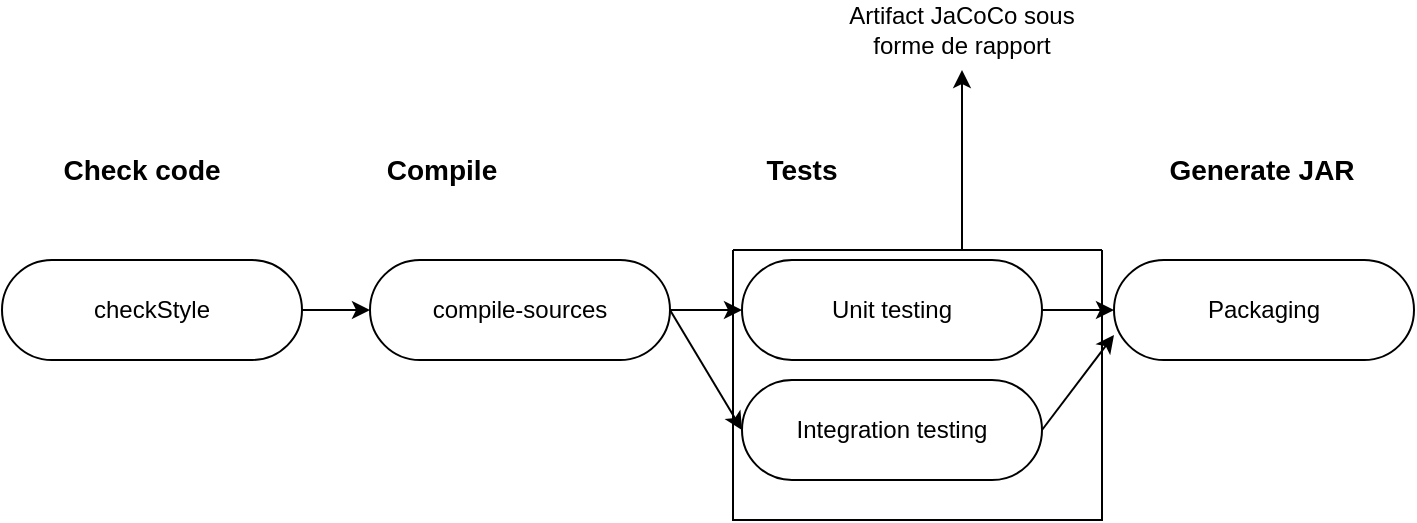 <mxfile version="20.6.2" type="github">
  <diagram id="ht-V4iF29CH4IZI57DqI" name="Page-1">
    <mxGraphModel dx="1422" dy="724" grid="1" gridSize="10" guides="1" tooltips="1" connect="1" arrows="1" fold="1" page="1" pageScale="1" pageWidth="827" pageHeight="1169" math="0" shadow="0">
      <root>
        <mxCell id="0" />
        <mxCell id="1" parent="0" />
        <mxCell id="3dlOlV58bcQAHPRkIFv3-1" value="compile-sources" style="rounded=1;whiteSpace=wrap;html=1;arcSize=50;" parent="1" vertex="1">
          <mxGeometry x="264" y="270" width="150" height="50" as="geometry" />
        </mxCell>
        <mxCell id="3dlOlV58bcQAHPRkIFv3-2" value="Unit testing" style="rounded=1;whiteSpace=wrap;html=1;arcSize=50;" parent="1" vertex="1">
          <mxGeometry x="450" y="270" width="150" height="50" as="geometry" />
        </mxCell>
        <mxCell id="3dlOlV58bcQAHPRkIFv3-3" value="checkStyle" style="rounded=1;whiteSpace=wrap;html=1;arcSize=50;" parent="1" vertex="1">
          <mxGeometry x="80" y="270" width="150" height="50" as="geometry" />
        </mxCell>
        <mxCell id="3dlOlV58bcQAHPRkIFv3-5" value="Check code" style="text;html=1;strokeColor=none;fillColor=none;align=center;verticalAlign=middle;whiteSpace=wrap;rounded=0;fontStyle=1;fontSize=14;" parent="1" vertex="1">
          <mxGeometry x="100" y="210" width="100" height="30" as="geometry" />
        </mxCell>
        <mxCell id="3dlOlV58bcQAHPRkIFv3-6" value="Compile" style="text;html=1;strokeColor=none;fillColor=none;align=center;verticalAlign=middle;whiteSpace=wrap;rounded=0;fontStyle=1;fontSize=14;" parent="1" vertex="1">
          <mxGeometry x="270" y="210" width="60" height="30" as="geometry" />
        </mxCell>
        <mxCell id="3dlOlV58bcQAHPRkIFv3-7" value="Tests" style="text;html=1;strokeColor=none;fillColor=none;align=center;verticalAlign=middle;whiteSpace=wrap;rounded=0;fontStyle=1;fontSize=14;" parent="1" vertex="1">
          <mxGeometry x="450" y="210" width="60" height="30" as="geometry" />
        </mxCell>
        <mxCell id="ZBFyQJhiL3zC4PrrTLVV-16" value="Artifact JaCoCo sous forme de rapport" style="text;html=1;strokeColor=none;fillColor=none;align=center;verticalAlign=middle;whiteSpace=wrap;rounded=0;" parent="1" vertex="1">
          <mxGeometry x="490" y="140" width="140" height="30" as="geometry" />
        </mxCell>
        <mxCell id="V4-uSTyftONZ9XiFdk4Q-1" value="" style="endArrow=classic;html=1;rounded=0;exitX=1;exitY=0.5;exitDx=0;exitDy=0;entryX=0;entryY=0.5;entryDx=0;entryDy=0;" parent="1" source="3dlOlV58bcQAHPRkIFv3-3" target="3dlOlV58bcQAHPRkIFv3-1" edge="1">
          <mxGeometry width="50" height="50" relative="1" as="geometry">
            <mxPoint x="390" y="400" as="sourcePoint" />
            <mxPoint x="440" y="350" as="targetPoint" />
          </mxGeometry>
        </mxCell>
        <mxCell id="V4-uSTyftONZ9XiFdk4Q-2" value="" style="endArrow=classic;html=1;rounded=0;entryX=0;entryY=0.5;entryDx=0;entryDy=0;exitX=1;exitY=0.5;exitDx=0;exitDy=0;" parent="1" source="3dlOlV58bcQAHPRkIFv3-1" target="3dlOlV58bcQAHPRkIFv3-2" edge="1">
          <mxGeometry width="50" height="50" relative="1" as="geometry">
            <mxPoint x="420" y="295" as="sourcePoint" />
            <mxPoint x="448" y="294.71" as="targetPoint" />
          </mxGeometry>
        </mxCell>
        <mxCell id="V4-uSTyftONZ9XiFdk4Q-3" value="Generate JAR" style="text;html=1;strokeColor=none;fillColor=none;align=center;verticalAlign=middle;whiteSpace=wrap;rounded=0;fontStyle=1;fontSize=14;" parent="1" vertex="1">
          <mxGeometry x="660" y="210" width="100" height="30" as="geometry" />
        </mxCell>
        <mxCell id="V4-uSTyftONZ9XiFdk4Q-6" value="Packaging" style="rounded=1;whiteSpace=wrap;html=1;arcSize=50;" parent="1" vertex="1">
          <mxGeometry x="636" y="270" width="150" height="50" as="geometry" />
        </mxCell>
        <mxCell id="V4-uSTyftONZ9XiFdk4Q-7" value="" style="endArrow=classic;html=1;rounded=0;entryX=0;entryY=0.5;entryDx=0;entryDy=0;exitX=1;exitY=0.5;exitDx=0;exitDy=0;" parent="1" target="V4-uSTyftONZ9XiFdk4Q-6" edge="1">
          <mxGeometry width="50" height="50" relative="1" as="geometry">
            <mxPoint x="600" y="295" as="sourcePoint" />
            <mxPoint x="634" y="294.71" as="targetPoint" />
          </mxGeometry>
        </mxCell>
        <mxCell id="9HSxOZsEsiPeGzIOGw9z-1" value="Integration testing" style="rounded=1;whiteSpace=wrap;html=1;arcSize=50;" vertex="1" parent="1">
          <mxGeometry x="450" y="330" width="150" height="50" as="geometry" />
        </mxCell>
        <mxCell id="9HSxOZsEsiPeGzIOGw9z-2" value="" style="endArrow=classic;html=1;rounded=0;entryX=0;entryY=0.5;entryDx=0;entryDy=0;exitX=1;exitY=0.5;exitDx=0;exitDy=0;" edge="1" parent="1" source="3dlOlV58bcQAHPRkIFv3-1" target="9HSxOZsEsiPeGzIOGw9z-1">
          <mxGeometry width="50" height="50" relative="1" as="geometry">
            <mxPoint x="360" y="410" as="sourcePoint" />
            <mxPoint x="410" y="360" as="targetPoint" />
          </mxGeometry>
        </mxCell>
        <mxCell id="9HSxOZsEsiPeGzIOGw9z-3" value="" style="endArrow=classic;html=1;rounded=0;entryX=0;entryY=0.75;entryDx=0;entryDy=0;exitX=1;exitY=0.5;exitDx=0;exitDy=0;" edge="1" parent="1" source="9HSxOZsEsiPeGzIOGw9z-1" target="V4-uSTyftONZ9XiFdk4Q-6">
          <mxGeometry width="50" height="50" relative="1" as="geometry">
            <mxPoint x="390" y="430" as="sourcePoint" />
            <mxPoint x="440" y="380" as="targetPoint" />
          </mxGeometry>
        </mxCell>
        <mxCell id="9HSxOZsEsiPeGzIOGw9z-5" value="" style="swimlane;startSize=0;" vertex="1" parent="1">
          <mxGeometry x="445.5" y="265" width="184.5" height="135" as="geometry">
            <mxRectangle x="445.5" y="265" width="50" height="40" as="alternateBounds" />
          </mxGeometry>
        </mxCell>
        <mxCell id="9HSxOZsEsiPeGzIOGw9z-6" value="" style="endArrow=classic;html=1;rounded=0;" edge="1" parent="1">
          <mxGeometry width="50" height="50" relative="1" as="geometry">
            <mxPoint x="560" y="265" as="sourcePoint" />
            <mxPoint x="560" y="175" as="targetPoint" />
          </mxGeometry>
        </mxCell>
      </root>
    </mxGraphModel>
  </diagram>
</mxfile>
